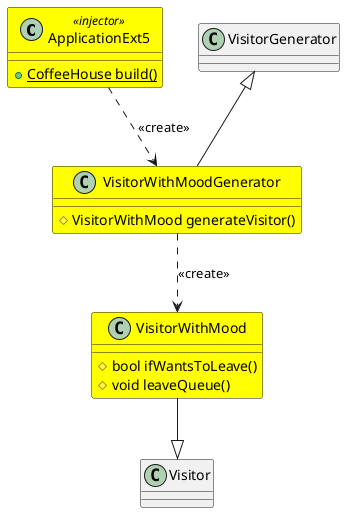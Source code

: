 @startuml
class ApplicationExt5 <<injector>> #yellow {
{static}+ CoffeeHouse build()
}
class Visitor
class VisitorWithMood #yellow {
# bool ifWantsToLeave()
# void leaveQueue()
}
VisitorWithMood --|> Visitor
class VisitorGenerator
class VisitorWithMoodGenerator #yellow {
# VisitorWithMood generateVisitor()
}
VisitorGenerator <|-- VisitorWithMoodGenerator
VisitorWithMoodGenerator  ..> VisitorWithMood : <<create>>
ApplicationExt5  ..> VisitorWithMoodGenerator : <<create>>
@enduml